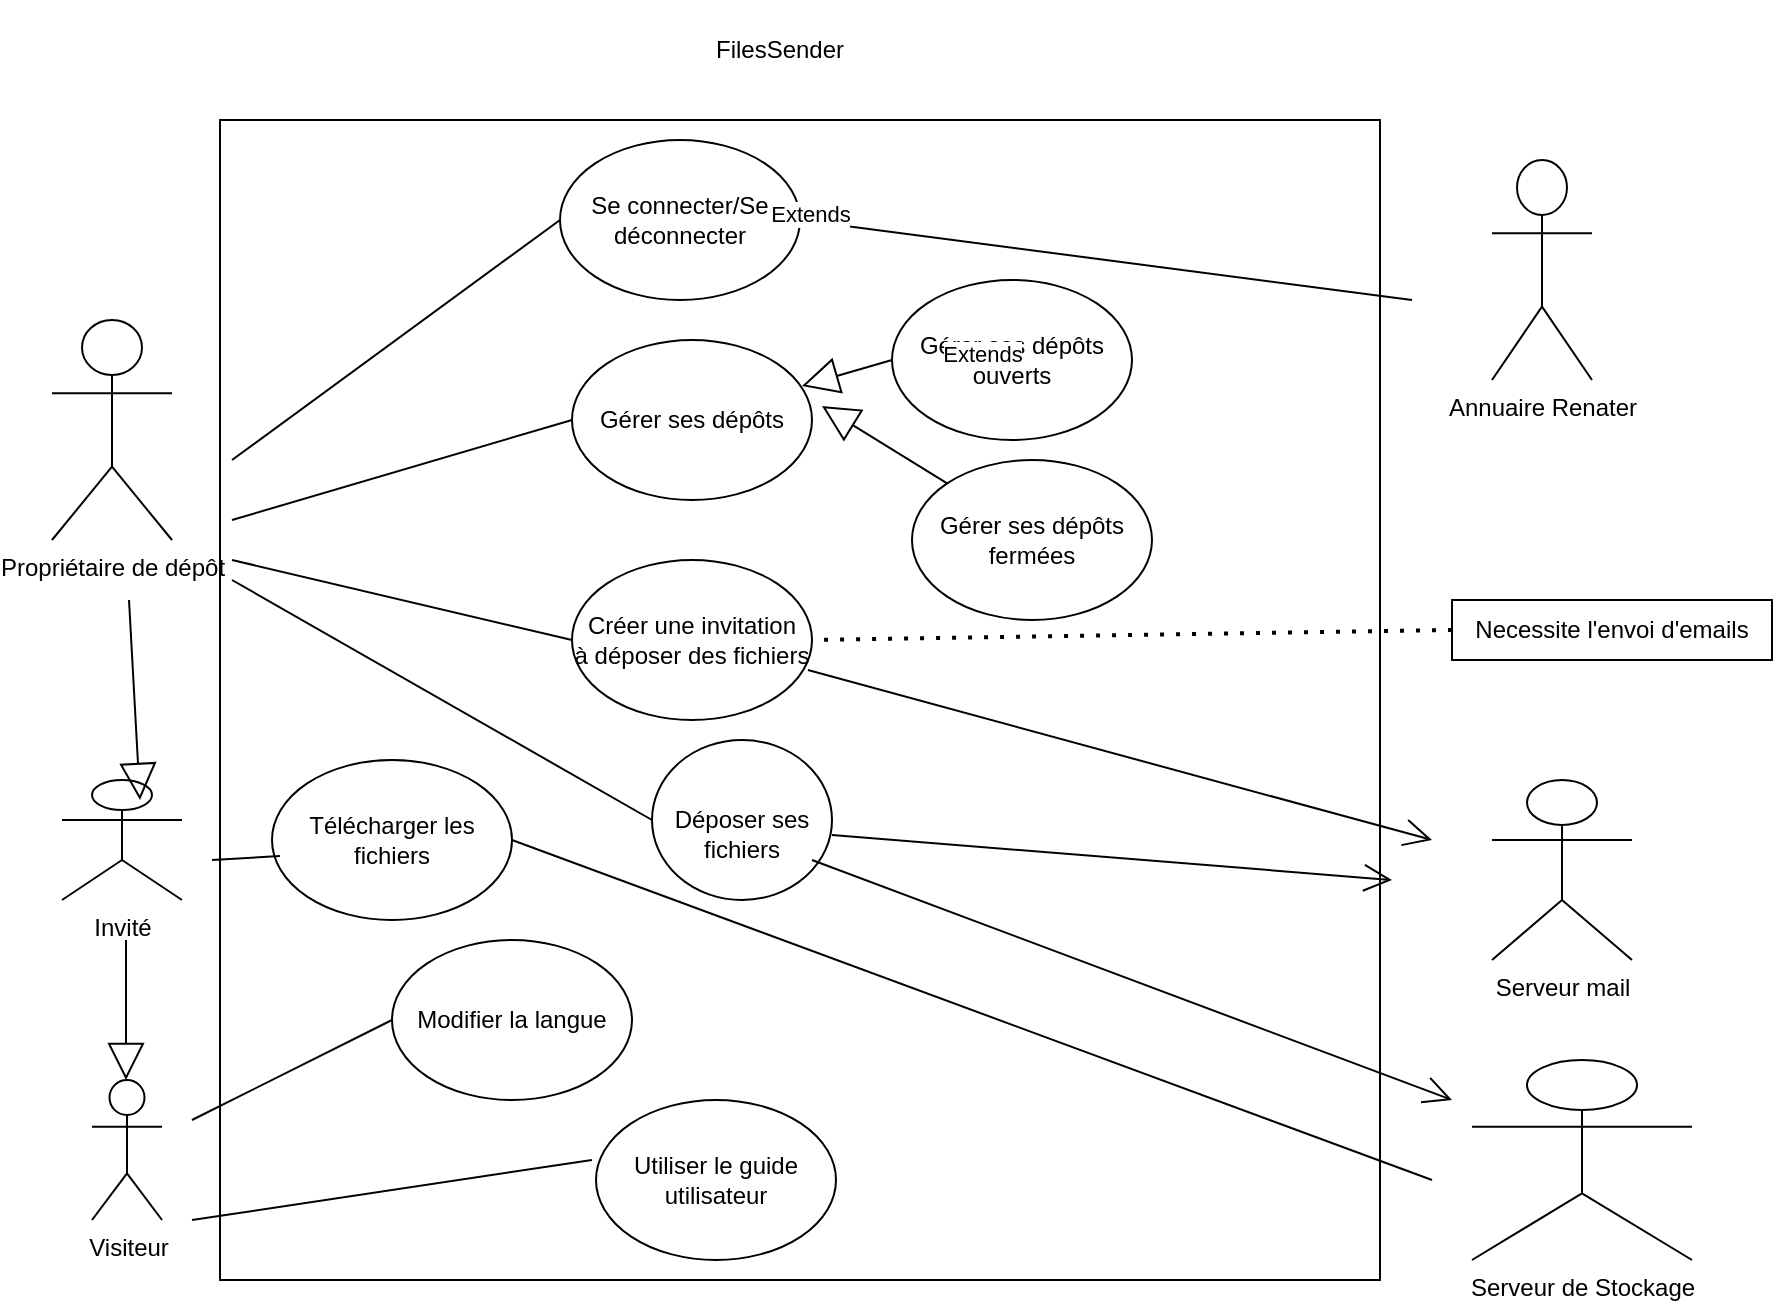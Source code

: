 <mxfile version="24.7.10">
  <diagram name="Page-1" id="_OUiAtpkUEGA_JQShNa9">
    <mxGraphModel dx="1434" dy="796" grid="1" gridSize="10" guides="1" tooltips="1" connect="1" arrows="1" fold="1" page="1" pageScale="1" pageWidth="827" pageHeight="1169" math="0" shadow="0">
      <root>
        <mxCell id="0" />
        <mxCell id="1" parent="0" />
        <mxCell id="WyI29n1xzjbKKyyoh1lB-9" value="" style="whiteSpace=wrap;html=1;aspect=fixed;" parent="1" vertex="1">
          <mxGeometry x="124" y="130" width="580" height="580" as="geometry" />
        </mxCell>
        <mxCell id="WyI29n1xzjbKKyyoh1lB-1" value="Se connecter/Se déconnecter" style="ellipse;whiteSpace=wrap;html=1;" parent="1" vertex="1">
          <mxGeometry x="294" y="140" width="120" height="80" as="geometry" />
        </mxCell>
        <mxCell id="WyI29n1xzjbKKyyoh1lB-2" value="Propriétaire de dépôt " style="shape=umlActor;verticalLabelPosition=bottom;verticalAlign=top;html=1;outlineConnect=0;" parent="1" vertex="1">
          <mxGeometry x="40" y="230" width="60" height="110" as="geometry" />
        </mxCell>
        <mxCell id="WyI29n1xzjbKKyyoh1lB-5" value="Gérer ses dépôts" style="ellipse;whiteSpace=wrap;html=1;" parent="1" vertex="1">
          <mxGeometry x="300" y="240" width="120" height="80" as="geometry" />
        </mxCell>
        <mxCell id="WyI29n1xzjbKKyyoh1lB-7" value="Créer une invitation&lt;br&gt;à déposer des fichiers" style="ellipse;whiteSpace=wrap;html=1;" parent="1" vertex="1">
          <mxGeometry x="300" y="350" width="120" height="80" as="geometry" />
        </mxCell>
        <mxCell id="WyI29n1xzjbKKyyoh1lB-8" value="&lt;br&gt;Déposer ses fichiers " style="ellipse;whiteSpace=wrap;html=1;direction=south;" parent="1" vertex="1">
          <mxGeometry x="340" y="440" width="90" height="80" as="geometry" />
        </mxCell>
        <mxCell id="WyI29n1xzjbKKyyoh1lB-10" value="" style="endArrow=none;html=1;rounded=0;entryX=0;entryY=0.5;entryDx=0;entryDy=0;" parent="1" target="WyI29n1xzjbKKyyoh1lB-1" edge="1">
          <mxGeometry width="50" height="50" relative="1" as="geometry">
            <mxPoint x="130" y="300" as="sourcePoint" />
            <mxPoint x="440" y="430" as="targetPoint" />
          </mxGeometry>
        </mxCell>
        <mxCell id="WyI29n1xzjbKKyyoh1lB-11" value="" style="endArrow=none;html=1;rounded=0;exitX=0.5;exitY=1;exitDx=0;exitDy=0;" parent="1" source="WyI29n1xzjbKKyyoh1lB-8" edge="1">
          <mxGeometry width="50" height="50" relative="1" as="geometry">
            <mxPoint x="390" y="480" as="sourcePoint" />
            <mxPoint x="130" y="360" as="targetPoint" />
          </mxGeometry>
        </mxCell>
        <mxCell id="WyI29n1xzjbKKyyoh1lB-12" value="" style="endArrow=none;html=1;rounded=0;entryX=0;entryY=0.5;entryDx=0;entryDy=0;" parent="1" target="WyI29n1xzjbKKyyoh1lB-7" edge="1">
          <mxGeometry width="50" height="50" relative="1" as="geometry">
            <mxPoint x="130" y="350" as="sourcePoint" />
            <mxPoint x="440" y="430" as="targetPoint" />
          </mxGeometry>
        </mxCell>
        <mxCell id="WyI29n1xzjbKKyyoh1lB-13" value="" style="endArrow=none;html=1;rounded=0;entryX=0;entryY=0.5;entryDx=0;entryDy=0;" parent="1" target="WyI29n1xzjbKKyyoh1lB-5" edge="1">
          <mxGeometry width="50" height="50" relative="1" as="geometry">
            <mxPoint x="130" y="330" as="sourcePoint" />
            <mxPoint x="280" y="280" as="targetPoint" />
          </mxGeometry>
        </mxCell>
        <mxCell id="WyI29n1xzjbKKyyoh1lB-14" value="Annuaire Renater" style="shape=umlActor;verticalLabelPosition=bottom;verticalAlign=top;html=1;outlineConnect=0;" parent="1" vertex="1">
          <mxGeometry x="760" y="150" width="50" height="110" as="geometry" />
        </mxCell>
        <mxCell id="WyI29n1xzjbKKyyoh1lB-15" value="Serveur mail" style="shape=umlActor;verticalLabelPosition=bottom;verticalAlign=top;html=1;outlineConnect=0;" parent="1" vertex="1">
          <mxGeometry x="760" y="460" width="70" height="90" as="geometry" />
        </mxCell>
        <mxCell id="WyI29n1xzjbKKyyoh1lB-16" value="Necessite l&#39;envoi d&#39;emails" style="rounded=0;whiteSpace=wrap;html=1;" parent="1" vertex="1">
          <mxGeometry x="740" y="370" width="160" height="30" as="geometry" />
        </mxCell>
        <mxCell id="WyI29n1xzjbKKyyoh1lB-21" value="" style="endArrow=none;html=1;rounded=0;entryX=1;entryY=0.5;entryDx=0;entryDy=0;" parent="1" target="WyI29n1xzjbKKyyoh1lB-1" edge="1">
          <mxGeometry width="50" height="50" relative="1" as="geometry">
            <mxPoint x="720" y="220" as="sourcePoint" />
            <mxPoint x="440" y="430" as="targetPoint" />
          </mxGeometry>
        </mxCell>
        <mxCell id="WyI29n1xzjbKKyyoh1lB-24" value="" style="endArrow=open;endFill=1;endSize=12;html=1;rounded=0;exitX=0.5;exitY=0;exitDx=0;exitDy=0;" parent="1" edge="1">
          <mxGeometry width="160" relative="1" as="geometry">
            <mxPoint x="430" y="487.5" as="sourcePoint" />
            <mxPoint x="710" y="510" as="targetPoint" />
          </mxGeometry>
        </mxCell>
        <mxCell id="WyI29n1xzjbKKyyoh1lB-25" value="FilesSender" style="text;html=1;align=center;verticalAlign=middle;whiteSpace=wrap;rounded=0;" parent="1" vertex="1">
          <mxGeometry x="360" y="70" width="88" height="50" as="geometry" />
        </mxCell>
        <mxCell id="UVBDfQGK_jE2caAGnJ7W-1" value="" style="endArrow=none;dashed=1;html=1;dashPattern=1 3;strokeWidth=2;rounded=0;entryX=1;entryY=0.5;entryDx=0;entryDy=0;exitX=0;exitY=0.5;exitDx=0;exitDy=0;" edge="1" parent="1" source="WyI29n1xzjbKKyyoh1lB-16" target="WyI29n1xzjbKKyyoh1lB-7">
          <mxGeometry width="50" height="50" relative="1" as="geometry">
            <mxPoint x="390" y="470" as="sourcePoint" />
            <mxPoint x="440" y="420" as="targetPoint" />
          </mxGeometry>
        </mxCell>
        <mxCell id="UVBDfQGK_jE2caAGnJ7W-2" value="Serveur de Stockage" style="shape=umlActor;verticalLabelPosition=bottom;verticalAlign=top;html=1;outlineConnect=0;" vertex="1" parent="1">
          <mxGeometry x="750" y="600" width="110" height="100" as="geometry" />
        </mxCell>
        <mxCell id="UVBDfQGK_jE2caAGnJ7W-4" value="Visiteur" style="shape=umlActor;verticalLabelPosition=bottom;verticalAlign=top;html=1;outlineConnect=0;" vertex="1" parent="1">
          <mxGeometry x="60" y="610" width="35" height="70" as="geometry" />
        </mxCell>
        <mxCell id="UVBDfQGK_jE2caAGnJ7W-5" value="Modifier la langue" style="ellipse;whiteSpace=wrap;html=1;" vertex="1" parent="1">
          <mxGeometry x="210" y="540" width="120" height="80" as="geometry" />
        </mxCell>
        <mxCell id="UVBDfQGK_jE2caAGnJ7W-6" value="" style="endArrow=none;html=1;rounded=0;entryX=0;entryY=0.5;entryDx=0;entryDy=0;" edge="1" parent="1" target="UVBDfQGK_jE2caAGnJ7W-5">
          <mxGeometry width="50" height="50" relative="1" as="geometry">
            <mxPoint x="110" y="630" as="sourcePoint" />
            <mxPoint x="440" y="420" as="targetPoint" />
          </mxGeometry>
        </mxCell>
        <mxCell id="UVBDfQGK_jE2caAGnJ7W-7" value="Utiliser le guide utilisateur" style="ellipse;whiteSpace=wrap;html=1;" vertex="1" parent="1">
          <mxGeometry x="312" y="620" width="120" height="80" as="geometry" />
        </mxCell>
        <mxCell id="UVBDfQGK_jE2caAGnJ7W-8" value="" style="endArrow=none;html=1;rounded=0;entryX=-0.017;entryY=0.375;entryDx=0;entryDy=0;entryPerimeter=0;" edge="1" parent="1" target="UVBDfQGK_jE2caAGnJ7W-7">
          <mxGeometry width="50" height="50" relative="1" as="geometry">
            <mxPoint x="110" y="680" as="sourcePoint" />
            <mxPoint x="440" y="420" as="targetPoint" />
          </mxGeometry>
        </mxCell>
        <mxCell id="UVBDfQGK_jE2caAGnJ7W-9" value="" style="endArrow=open;endFill=1;endSize=12;html=1;rounded=0;" edge="1" parent="1">
          <mxGeometry width="160" relative="1" as="geometry">
            <mxPoint x="420" y="500" as="sourcePoint" />
            <mxPoint x="740" y="620" as="targetPoint" />
          </mxGeometry>
        </mxCell>
        <mxCell id="UVBDfQGK_jE2caAGnJ7W-10" value="Gérer ses dépôts ouverts" style="ellipse;whiteSpace=wrap;html=1;" vertex="1" parent="1">
          <mxGeometry x="460" y="210" width="120" height="80" as="geometry" />
        </mxCell>
        <mxCell id="UVBDfQGK_jE2caAGnJ7W-11" value="Gérer ses dépôts fermées" style="ellipse;whiteSpace=wrap;html=1;" vertex="1" parent="1">
          <mxGeometry x="470" y="300" width="120" height="80" as="geometry" />
        </mxCell>
        <mxCell id="UVBDfQGK_jE2caAGnJ7W-13" value="Extends" style="endArrow=block;endSize=16;endFill=0;html=1;rounded=0;entryX=0.958;entryY=0.288;entryDx=0;entryDy=0;entryPerimeter=0;exitX=0;exitY=0.5;exitDx=0;exitDy=0;" edge="1" parent="1" source="UVBDfQGK_jE2caAGnJ7W-10" target="WyI29n1xzjbKKyyoh1lB-5">
          <mxGeometry x="-1" y="-73" width="160" relative="1" as="geometry">
            <mxPoint x="450" y="250" as="sourcePoint" />
            <mxPoint x="500" y="249.5" as="targetPoint" />
            <mxPoint x="-21" y="-3" as="offset" />
          </mxGeometry>
        </mxCell>
        <mxCell id="UVBDfQGK_jE2caAGnJ7W-14" value="Extends" style="endArrow=block;endSize=16;endFill=0;html=1;rounded=0;entryX=0.958;entryY=0.288;entryDx=0;entryDy=0;entryPerimeter=0;exitX=0;exitY=0;exitDx=0;exitDy=0;" edge="1" parent="1" source="UVBDfQGK_jE2caAGnJ7W-11">
          <mxGeometry x="-1" y="-73" width="160" relative="1" as="geometry">
            <mxPoint x="470" y="260" as="sourcePoint" />
            <mxPoint x="425" y="273" as="targetPoint" />
            <mxPoint x="-21" y="-3" as="offset" />
          </mxGeometry>
        </mxCell>
        <mxCell id="UVBDfQGK_jE2caAGnJ7W-17" value="Invité" style="shape=umlActor;verticalLabelPosition=bottom;verticalAlign=top;html=1;outlineConnect=0;" vertex="1" parent="1">
          <mxGeometry x="45" y="460" width="60" height="60" as="geometry" />
        </mxCell>
        <mxCell id="UVBDfQGK_jE2caAGnJ7W-18" value="" style="endArrow=open;endFill=1;endSize=12;html=1;rounded=0;exitX=0.983;exitY=0.688;exitDx=0;exitDy=0;exitPerimeter=0;" edge="1" parent="1" source="WyI29n1xzjbKKyyoh1lB-7">
          <mxGeometry width="160" relative="1" as="geometry">
            <mxPoint x="574" y="453.548" as="sourcePoint" />
            <mxPoint x="730" y="490" as="targetPoint" />
            <Array as="points" />
          </mxGeometry>
        </mxCell>
        <mxCell id="UVBDfQGK_jE2caAGnJ7W-19" value="Télécharger les fichiers" style="ellipse;whiteSpace=wrap;html=1;" vertex="1" parent="1">
          <mxGeometry x="150" y="450" width="120" height="80" as="geometry" />
        </mxCell>
        <mxCell id="UVBDfQGK_jE2caAGnJ7W-20" value="" style="endArrow=none;html=1;rounded=0;entryX=0.033;entryY=0.6;entryDx=0;entryDy=0;entryPerimeter=0;" edge="1" parent="1" target="UVBDfQGK_jE2caAGnJ7W-19">
          <mxGeometry width="50" height="50" relative="1" as="geometry">
            <mxPoint x="120" y="500" as="sourcePoint" />
            <mxPoint x="440" y="420" as="targetPoint" />
          </mxGeometry>
        </mxCell>
        <mxCell id="UVBDfQGK_jE2caAGnJ7W-21" value="" style="endArrow=none;html=1;rounded=0;exitX=1;exitY=0.5;exitDx=0;exitDy=0;" edge="1" parent="1" source="UVBDfQGK_jE2caAGnJ7W-19">
          <mxGeometry width="50" height="50" relative="1" as="geometry">
            <mxPoint x="390" y="470" as="sourcePoint" />
            <mxPoint x="730" y="660" as="targetPoint" />
          </mxGeometry>
        </mxCell>
        <mxCell id="UVBDfQGK_jE2caAGnJ7W-23" value="" style="endArrow=block;endSize=16;endFill=0;html=1;rounded=0;" edge="1" parent="1">
          <mxGeometry width="160" relative="1" as="geometry">
            <mxPoint x="77" y="540" as="sourcePoint" />
            <mxPoint x="77" y="610" as="targetPoint" />
            <Array as="points" />
          </mxGeometry>
        </mxCell>
        <mxCell id="UVBDfQGK_jE2caAGnJ7W-24" value="" style="endArrow=block;endSize=16;endFill=0;html=1;rounded=0;" edge="1" parent="1">
          <mxGeometry width="160" relative="1" as="geometry">
            <mxPoint x="78.5" y="370" as="sourcePoint" />
            <mxPoint x="84" y="470" as="targetPoint" />
          </mxGeometry>
        </mxCell>
      </root>
    </mxGraphModel>
  </diagram>
</mxfile>
